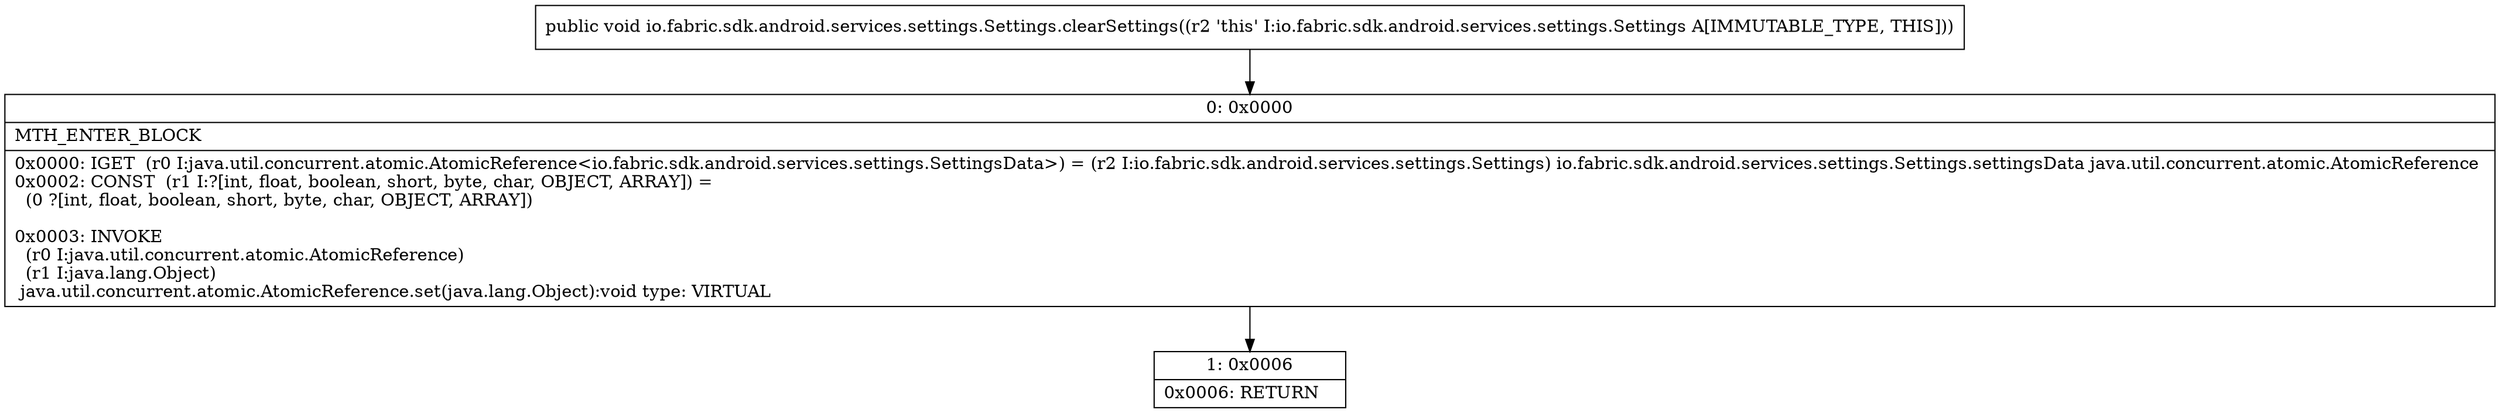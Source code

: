 digraph "CFG forio.fabric.sdk.android.services.settings.Settings.clearSettings()V" {
Node_0 [shape=record,label="{0\:\ 0x0000|MTH_ENTER_BLOCK\l|0x0000: IGET  (r0 I:java.util.concurrent.atomic.AtomicReference\<io.fabric.sdk.android.services.settings.SettingsData\>) = (r2 I:io.fabric.sdk.android.services.settings.Settings) io.fabric.sdk.android.services.settings.Settings.settingsData java.util.concurrent.atomic.AtomicReference \l0x0002: CONST  (r1 I:?[int, float, boolean, short, byte, char, OBJECT, ARRAY]) = \l  (0 ?[int, float, boolean, short, byte, char, OBJECT, ARRAY])\l \l0x0003: INVOKE  \l  (r0 I:java.util.concurrent.atomic.AtomicReference)\l  (r1 I:java.lang.Object)\l java.util.concurrent.atomic.AtomicReference.set(java.lang.Object):void type: VIRTUAL \l}"];
Node_1 [shape=record,label="{1\:\ 0x0006|0x0006: RETURN   \l}"];
MethodNode[shape=record,label="{public void io.fabric.sdk.android.services.settings.Settings.clearSettings((r2 'this' I:io.fabric.sdk.android.services.settings.Settings A[IMMUTABLE_TYPE, THIS])) }"];
MethodNode -> Node_0;
Node_0 -> Node_1;
}

